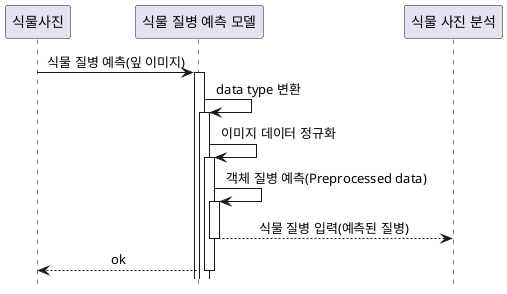 @startuml

skinparam sequenceMessageAlign center
hide footbox
'생명선 자동 생성
autoactivate on 


participant "식물사진" as pi
participant "식물 질병 예측 모델" as pdm
participant "식물 사진 분석" as pa

pi -> pdm : 식물 질병 예측(잎 이미지)
pdm -> pdm : data type 변환
pdm -> pdm : 이미지 데이터 정규화
pdm -> pdm : 객체 질병 예측(Preprocessed data)
pdm --> pa : 식물 질병 입력(예측된 질병)
pdm --> pi : ok



@enduml
